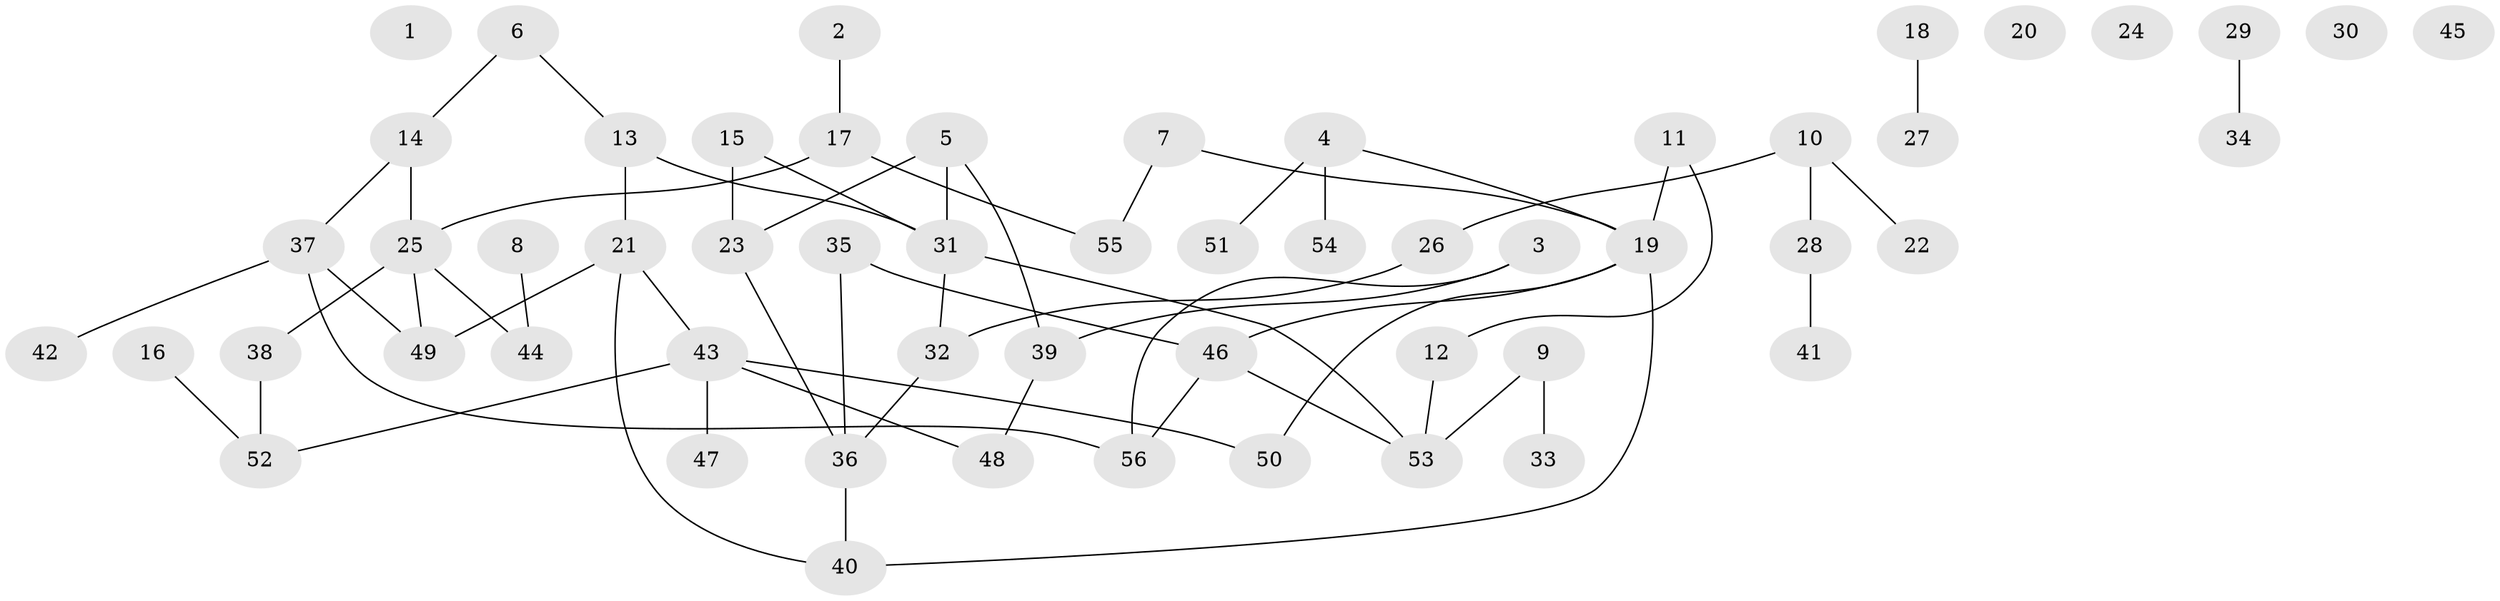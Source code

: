 // Generated by graph-tools (version 1.1) at 2025/33/03/09/25 02:33:29]
// undirected, 56 vertices, 62 edges
graph export_dot {
graph [start="1"]
  node [color=gray90,style=filled];
  1;
  2;
  3;
  4;
  5;
  6;
  7;
  8;
  9;
  10;
  11;
  12;
  13;
  14;
  15;
  16;
  17;
  18;
  19;
  20;
  21;
  22;
  23;
  24;
  25;
  26;
  27;
  28;
  29;
  30;
  31;
  32;
  33;
  34;
  35;
  36;
  37;
  38;
  39;
  40;
  41;
  42;
  43;
  44;
  45;
  46;
  47;
  48;
  49;
  50;
  51;
  52;
  53;
  54;
  55;
  56;
  2 -- 17;
  3 -- 39;
  3 -- 56;
  4 -- 19;
  4 -- 51;
  4 -- 54;
  5 -- 23;
  5 -- 31;
  5 -- 39;
  6 -- 13;
  6 -- 14;
  7 -- 19;
  7 -- 55;
  8 -- 44;
  9 -- 33;
  9 -- 53;
  10 -- 22;
  10 -- 26;
  10 -- 28;
  11 -- 12;
  11 -- 19;
  12 -- 53;
  13 -- 21;
  13 -- 31;
  14 -- 25;
  14 -- 37;
  15 -- 23;
  15 -- 31;
  16 -- 52;
  17 -- 25;
  17 -- 55;
  18 -- 27;
  19 -- 40;
  19 -- 46;
  19 -- 50;
  21 -- 40;
  21 -- 43;
  21 -- 49;
  23 -- 36;
  25 -- 38;
  25 -- 44;
  25 -- 49;
  26 -- 32;
  28 -- 41;
  29 -- 34;
  31 -- 32;
  31 -- 53;
  32 -- 36;
  35 -- 36;
  35 -- 46;
  36 -- 40;
  37 -- 42;
  37 -- 49;
  37 -- 56;
  38 -- 52;
  39 -- 48;
  43 -- 47;
  43 -- 48;
  43 -- 50;
  43 -- 52;
  46 -- 53;
  46 -- 56;
}

